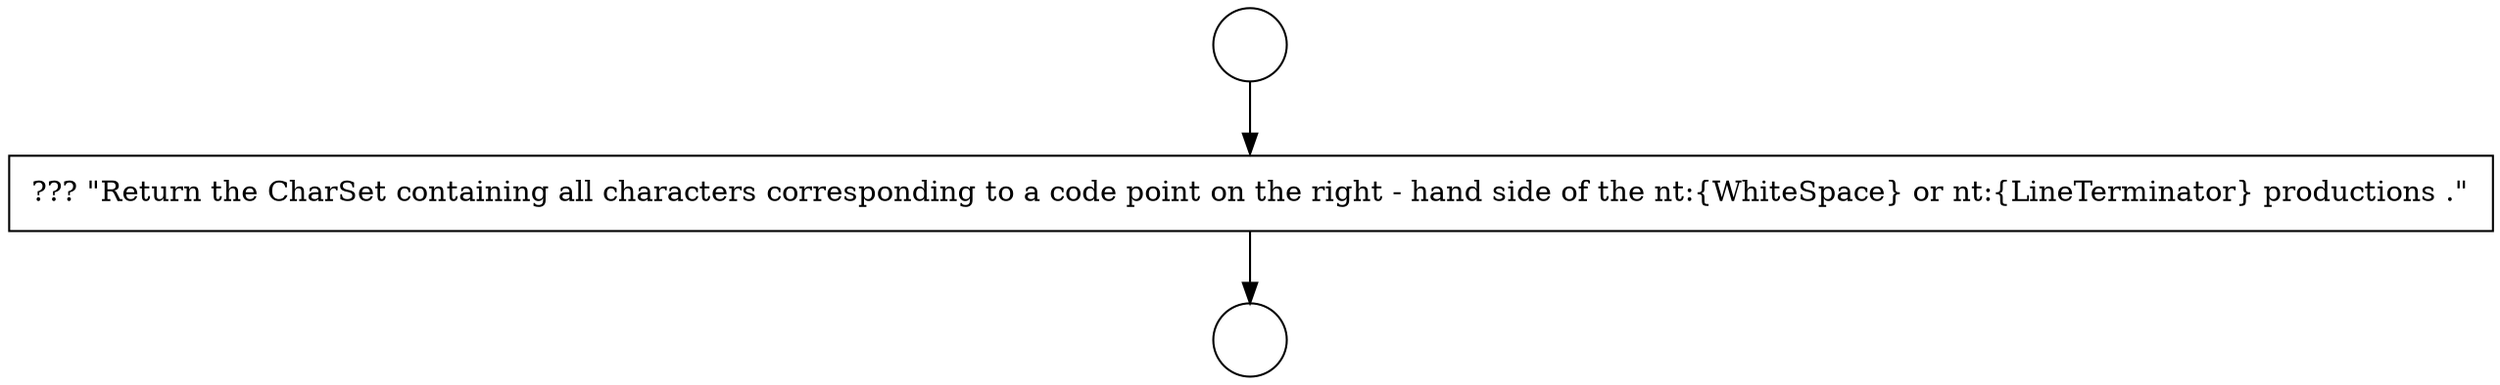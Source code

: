 digraph {
  node14859 [shape=circle label=" " color="black" fillcolor="white" style=filled]
  node14861 [shape=none, margin=0, label=<<font color="black">
    <table border="0" cellborder="1" cellspacing="0" cellpadding="10">
      <tr><td align="left">??? &quot;Return the CharSet containing all characters corresponding to a code point on the right - hand side of the nt:{WhiteSpace} or nt:{LineTerminator} productions .&quot;</td></tr>
    </table>
  </font>> color="black" fillcolor="white" style=filled]
  node14860 [shape=circle label=" " color="black" fillcolor="white" style=filled]
  node14859 -> node14861 [ color="black"]
  node14861 -> node14860 [ color="black"]
}
